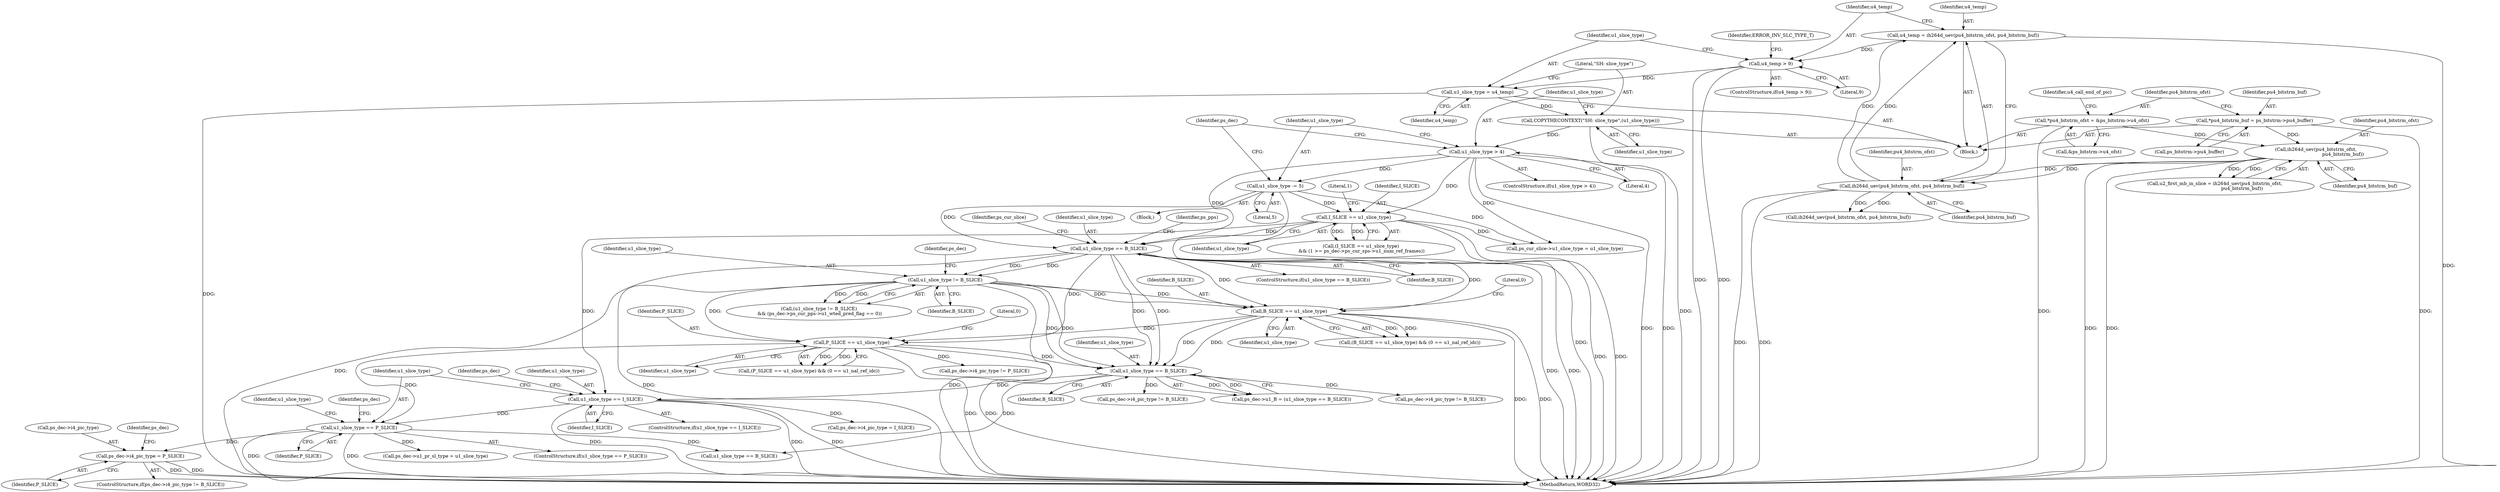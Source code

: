 digraph "0_Android_6c327afb263837bc90760c55c6605b26161a4eb9_0@pointer" {
"1002470" [label="(Call,ps_dec->i4_pic_type = P_SLICE)"];
"1002443" [label="(Call,u1_slice_type == P_SLICE)"];
"1002408" [label="(Call,u1_slice_type == I_SLICE)"];
"1002279" [label="(Call,u1_slice_type == B_SLICE)"];
"1001524" [label="(Call,u1_slice_type == B_SLICE)"];
"1000285" [label="(Call,u1_slice_type > 4)"];
"1000281" [label="(Call,COPYTHECONTEXT(\"SH: slice_type\",(u1_slice_type)))"];
"1000278" [label="(Call,u1_slice_type = u4_temp)"];
"1000273" [label="(Call,u4_temp > 9)"];
"1000267" [label="(Call,u4_temp = ih264d_uev(pu4_bitstrm_ofst, pu4_bitstrm_buf))"];
"1000269" [label="(Call,ih264d_uev(pu4_bitstrm_ofst, pu4_bitstrm_buf))"];
"1000229" [label="(Call,ih264d_uev(pu4_bitstrm_ofst,\n                                     pu4_bitstrm_buf))"];
"1000201" [label="(Call,*pu4_bitstrm_ofst = &ps_bitstrm->u4_ofst)"];
"1000195" [label="(Call,*pu4_bitstrm_buf = ps_bitstrm->pu4_buffer)"];
"1000329" [label="(Call,I_SLICE == u1_slice_type)"];
"1000289" [label="(Call,u1_slice_type -= 5)"];
"1001821" [label="(Call,B_SLICE == u1_slice_type)"];
"1001745" [label="(Call,u1_slice_type != B_SLICE)"];
"1001836" [label="(Call,P_SLICE == u1_slice_type)"];
"1002443" [label="(Call,u1_slice_type == P_SLICE)"];
"1000284" [label="(ControlStructure,if(u1_slice_type > 4))"];
"1001825" [label="(Literal,0)"];
"1001836" [label="(Call,P_SLICE == u1_slice_type)"];
"1002459" [label="(Call,ps_dec->u1_pr_sl_type = u1_slice_type)"];
"1001840" [label="(Literal,0)"];
"1001837" [label="(Identifier,P_SLICE)"];
"1002474" [label="(Identifier,P_SLICE)"];
"1002606" [label="(MethodReturn,WORD32)"];
"1001744" [label="(Call,(u1_slice_type != B_SLICE)\n && (ps_dec->ps_cur_pps->u1_wted_pred_flag == 0))"];
"1000278" [label="(Call,u1_slice_type = u4_temp)"];
"1002281" [label="(Identifier,B_SLICE)"];
"1002444" [label="(Identifier,u1_slice_type)"];
"1000285" [label="(Call,u1_slice_type > 4)"];
"1000227" [label="(Call,u2_first_mb_in_slice = ih264d_uev(pu4_bitstrm_ofst,\n                                     pu4_bitstrm_buf))"];
"1002415" [label="(Identifier,ps_dec)"];
"1000270" [label="(Identifier,pu4_bitstrm_ofst)"];
"1000400" [label="(Call,ih264d_uev(pu4_bitstrm_ofst, pu4_bitstrm_buf))"];
"1000202" [label="(Identifier,pu4_bitstrm_ofst)"];
"1000328" [label="(Call,(I_SLICE == u1_slice_type)\n && (1 >= ps_dec->ps_cur_sps->u1_num_ref_frames))"];
"1000291" [label="(Literal,5)"];
"1000289" [label="(Call,u1_slice_type -= 5)"];
"1002478" [label="(Identifier,u1_slice_type)"];
"1000267" [label="(Call,u4_temp = ih264d_uev(pu4_bitstrm_ofst, pu4_bitstrm_buf))"];
"1002431" [label="(Call,ps_dec->i4_pic_type != P_SLICE)"];
"1002426" [label="(Call,ps_dec->i4_pic_type != B_SLICE)"];
"1002442" [label="(ControlStructure,if(u1_slice_type == P_SLICE))"];
"1002280" [label="(Identifier,u1_slice_type)"];
"1002508" [label="(Identifier,ps_dec)"];
"1002409" [label="(Identifier,u1_slice_type)"];
"1000277" [label="(Identifier,ERROR_INV_SLC_TYPE_T)"];
"1001524" [label="(Call,u1_slice_type == B_SLICE)"];
"1000333" [label="(Literal,1)"];
"1001747" [label="(Identifier,B_SLICE)"];
"1002464" [label="(ControlStructure,if(ps_dec->i4_pic_type != B_SLICE))"];
"1001835" [label="(Call,(P_SLICE == u1_slice_type) && (0 == u1_nal_ref_idc))"];
"1001530" [label="(Identifier,ps_cur_slice)"];
"1000283" [label="(Identifier,u1_slice_type)"];
"1000329" [label="(Call,I_SLICE == u1_slice_type)"];
"1002471" [label="(Call,ps_dec->i4_pic_type)"];
"1001523" [label="(ControlStructure,if(u1_slice_type == B_SLICE))"];
"1000331" [label="(Identifier,u1_slice_type)"];
"1000230" [label="(Identifier,pu4_bitstrm_ofst)"];
"1000290" [label="(Identifier,u1_slice_type)"];
"1002445" [label="(Identifier,P_SLICE)"];
"1000196" [label="(Identifier,pu4_bitstrm_buf)"];
"1002408" [label="(Call,u1_slice_type == I_SLICE)"];
"1002279" [label="(Call,u1_slice_type == B_SLICE)"];
"1000195" [label="(Call,*pu4_bitstrm_buf = ps_bitstrm->pu4_buffer)"];
"1002436" [label="(Call,ps_dec->i4_pic_type = I_SLICE)"];
"1001474" [label="(Call,ps_cur_slice->u1_slice_type = u1_slice_type)"];
"1000218" [label="(Identifier,u4_call_end_of_pic)"];
"1000279" [label="(Identifier,u1_slice_type)"];
"1000280" [label="(Identifier,u4_temp)"];
"1001745" [label="(Call,u1_slice_type != B_SLICE)"];
"1001746" [label="(Identifier,u1_slice_type)"];
"1000330" [label="(Identifier,I_SLICE)"];
"1000281" [label="(Call,COPYTHECONTEXT(\"SH: slice_type\",(u1_slice_type)))"];
"1001838" [label="(Identifier,u1_slice_type)"];
"1000231" [label="(Identifier,pu4_bitstrm_buf)"];
"1000288" [label="(Block,)"];
"1001525" [label="(Identifier,u1_slice_type)"];
"1002470" [label="(Call,ps_dec->i4_pic_type = P_SLICE)"];
"1000282" [label="(Literal,\"SH: slice_type\")"];
"1000268" [label="(Identifier,u4_temp)"];
"1000274" [label="(Identifier,u4_temp)"];
"1000197" [label="(Call,ps_bitstrm->pu4_buffer)"];
"1000275" [label="(Literal,9)"];
"1000229" [label="(Call,ih264d_uev(pu4_bitstrm_ofst,\n                                     pu4_bitstrm_buf))"];
"1002275" [label="(Call,ps_dec->u1_B = (u1_slice_type == B_SLICE))"];
"1000273" [label="(Call,u4_temp > 9)"];
"1000203" [label="(Call,&ps_bitstrm->u4_ofst)"];
"1000286" [label="(Identifier,u1_slice_type)"];
"1002410" [label="(Identifier,I_SLICE)"];
"1000201" [label="(Call,*pu4_bitstrm_ofst = &ps_bitstrm->u4_ofst)"];
"1002477" [label="(Call,u1_slice_type == B_SLICE)"];
"1000272" [label="(ControlStructure,if(u4_temp > 9))"];
"1000271" [label="(Identifier,pu4_bitstrm_buf)"];
"1000269" [label="(Call,ih264d_uev(pu4_bitstrm_ofst, pu4_bitstrm_buf))"];
"1001751" [label="(Identifier,ps_dec)"];
"1000287" [label="(Literal,4)"];
"1000158" [label="(Block,)"];
"1000298" [label="(Identifier,ps_dec)"];
"1002465" [label="(Call,ps_dec->i4_pic_type != B_SLICE)"];
"1002450" [label="(Identifier,ps_dec)"];
"1002407" [label="(ControlStructure,if(u1_slice_type == I_SLICE))"];
"1001820" [label="(Call,(B_SLICE == u1_slice_type) && (0 == u1_nal_ref_idc))"];
"1001576" [label="(Identifier,ps_pps)"];
"1001822" [label="(Identifier,B_SLICE)"];
"1001823" [label="(Identifier,u1_slice_type)"];
"1001526" [label="(Identifier,B_SLICE)"];
"1001821" [label="(Call,B_SLICE == u1_slice_type)"];
"1002470" -> "1002464"  [label="AST: "];
"1002470" -> "1002474"  [label="CFG: "];
"1002471" -> "1002470"  [label="AST: "];
"1002474" -> "1002470"  [label="AST: "];
"1002508" -> "1002470"  [label="CFG: "];
"1002470" -> "1002606"  [label="DDG: "];
"1002470" -> "1002606"  [label="DDG: "];
"1002443" -> "1002470"  [label="DDG: "];
"1002443" -> "1002442"  [label="AST: "];
"1002443" -> "1002445"  [label="CFG: "];
"1002444" -> "1002443"  [label="AST: "];
"1002445" -> "1002443"  [label="AST: "];
"1002450" -> "1002443"  [label="CFG: "];
"1002478" -> "1002443"  [label="CFG: "];
"1002443" -> "1002606"  [label="DDG: "];
"1002443" -> "1002606"  [label="DDG: "];
"1002408" -> "1002443"  [label="DDG: "];
"1001836" -> "1002443"  [label="DDG: "];
"1002443" -> "1002459"  [label="DDG: "];
"1002443" -> "1002477"  [label="DDG: "];
"1002408" -> "1002407"  [label="AST: "];
"1002408" -> "1002410"  [label="CFG: "];
"1002409" -> "1002408"  [label="AST: "];
"1002410" -> "1002408"  [label="AST: "];
"1002415" -> "1002408"  [label="CFG: "];
"1002444" -> "1002408"  [label="CFG: "];
"1002408" -> "1002606"  [label="DDG: "];
"1002408" -> "1002606"  [label="DDG: "];
"1002408" -> "1002606"  [label="DDG: "];
"1002279" -> "1002408"  [label="DDG: "];
"1000329" -> "1002408"  [label="DDG: "];
"1002408" -> "1002436"  [label="DDG: "];
"1002279" -> "1002275"  [label="AST: "];
"1002279" -> "1002281"  [label="CFG: "];
"1002280" -> "1002279"  [label="AST: "];
"1002281" -> "1002279"  [label="AST: "];
"1002275" -> "1002279"  [label="CFG: "];
"1002279" -> "1002275"  [label="DDG: "];
"1002279" -> "1002275"  [label="DDG: "];
"1001524" -> "1002279"  [label="DDG: "];
"1001524" -> "1002279"  [label="DDG: "];
"1001821" -> "1002279"  [label="DDG: "];
"1001821" -> "1002279"  [label="DDG: "];
"1001745" -> "1002279"  [label="DDG: "];
"1001745" -> "1002279"  [label="DDG: "];
"1001836" -> "1002279"  [label="DDG: "];
"1002279" -> "1002426"  [label="DDG: "];
"1002279" -> "1002465"  [label="DDG: "];
"1002279" -> "1002477"  [label="DDG: "];
"1001524" -> "1001523"  [label="AST: "];
"1001524" -> "1001526"  [label="CFG: "];
"1001525" -> "1001524"  [label="AST: "];
"1001526" -> "1001524"  [label="AST: "];
"1001530" -> "1001524"  [label="CFG: "];
"1001576" -> "1001524"  [label="CFG: "];
"1001524" -> "1002606"  [label="DDG: "];
"1001524" -> "1002606"  [label="DDG: "];
"1001524" -> "1002606"  [label="DDG: "];
"1000285" -> "1001524"  [label="DDG: "];
"1000329" -> "1001524"  [label="DDG: "];
"1000289" -> "1001524"  [label="DDG: "];
"1001524" -> "1001745"  [label="DDG: "];
"1001524" -> "1001745"  [label="DDG: "];
"1001524" -> "1001821"  [label="DDG: "];
"1001524" -> "1001821"  [label="DDG: "];
"1001524" -> "1001836"  [label="DDG: "];
"1000285" -> "1000284"  [label="AST: "];
"1000285" -> "1000287"  [label="CFG: "];
"1000286" -> "1000285"  [label="AST: "];
"1000287" -> "1000285"  [label="AST: "];
"1000290" -> "1000285"  [label="CFG: "];
"1000298" -> "1000285"  [label="CFG: "];
"1000285" -> "1002606"  [label="DDG: "];
"1000285" -> "1002606"  [label="DDG: "];
"1000281" -> "1000285"  [label="DDG: "];
"1000285" -> "1000289"  [label="DDG: "];
"1000285" -> "1000329"  [label="DDG: "];
"1000285" -> "1001474"  [label="DDG: "];
"1000281" -> "1000158"  [label="AST: "];
"1000281" -> "1000283"  [label="CFG: "];
"1000282" -> "1000281"  [label="AST: "];
"1000283" -> "1000281"  [label="AST: "];
"1000286" -> "1000281"  [label="CFG: "];
"1000281" -> "1002606"  [label="DDG: "];
"1000278" -> "1000281"  [label="DDG: "];
"1000278" -> "1000158"  [label="AST: "];
"1000278" -> "1000280"  [label="CFG: "];
"1000279" -> "1000278"  [label="AST: "];
"1000280" -> "1000278"  [label="AST: "];
"1000282" -> "1000278"  [label="CFG: "];
"1000278" -> "1002606"  [label="DDG: "];
"1000273" -> "1000278"  [label="DDG: "];
"1000273" -> "1000272"  [label="AST: "];
"1000273" -> "1000275"  [label="CFG: "];
"1000274" -> "1000273"  [label="AST: "];
"1000275" -> "1000273"  [label="AST: "];
"1000277" -> "1000273"  [label="CFG: "];
"1000279" -> "1000273"  [label="CFG: "];
"1000273" -> "1002606"  [label="DDG: "];
"1000273" -> "1002606"  [label="DDG: "];
"1000267" -> "1000273"  [label="DDG: "];
"1000267" -> "1000158"  [label="AST: "];
"1000267" -> "1000269"  [label="CFG: "];
"1000268" -> "1000267"  [label="AST: "];
"1000269" -> "1000267"  [label="AST: "];
"1000274" -> "1000267"  [label="CFG: "];
"1000267" -> "1002606"  [label="DDG: "];
"1000269" -> "1000267"  [label="DDG: "];
"1000269" -> "1000267"  [label="DDG: "];
"1000269" -> "1000271"  [label="CFG: "];
"1000270" -> "1000269"  [label="AST: "];
"1000271" -> "1000269"  [label="AST: "];
"1000269" -> "1002606"  [label="DDG: "];
"1000269" -> "1002606"  [label="DDG: "];
"1000229" -> "1000269"  [label="DDG: "];
"1000229" -> "1000269"  [label="DDG: "];
"1000269" -> "1000400"  [label="DDG: "];
"1000269" -> "1000400"  [label="DDG: "];
"1000229" -> "1000227"  [label="AST: "];
"1000229" -> "1000231"  [label="CFG: "];
"1000230" -> "1000229"  [label="AST: "];
"1000231" -> "1000229"  [label="AST: "];
"1000227" -> "1000229"  [label="CFG: "];
"1000229" -> "1002606"  [label="DDG: "];
"1000229" -> "1002606"  [label="DDG: "];
"1000229" -> "1000227"  [label="DDG: "];
"1000229" -> "1000227"  [label="DDG: "];
"1000201" -> "1000229"  [label="DDG: "];
"1000195" -> "1000229"  [label="DDG: "];
"1000201" -> "1000158"  [label="AST: "];
"1000201" -> "1000203"  [label="CFG: "];
"1000202" -> "1000201"  [label="AST: "];
"1000203" -> "1000201"  [label="AST: "];
"1000218" -> "1000201"  [label="CFG: "];
"1000201" -> "1002606"  [label="DDG: "];
"1000195" -> "1000158"  [label="AST: "];
"1000195" -> "1000197"  [label="CFG: "];
"1000196" -> "1000195"  [label="AST: "];
"1000197" -> "1000195"  [label="AST: "];
"1000202" -> "1000195"  [label="CFG: "];
"1000195" -> "1002606"  [label="DDG: "];
"1000329" -> "1000328"  [label="AST: "];
"1000329" -> "1000331"  [label="CFG: "];
"1000330" -> "1000329"  [label="AST: "];
"1000331" -> "1000329"  [label="AST: "];
"1000333" -> "1000329"  [label="CFG: "];
"1000328" -> "1000329"  [label="CFG: "];
"1000329" -> "1002606"  [label="DDG: "];
"1000329" -> "1002606"  [label="DDG: "];
"1000329" -> "1000328"  [label="DDG: "];
"1000329" -> "1000328"  [label="DDG: "];
"1000289" -> "1000329"  [label="DDG: "];
"1000329" -> "1001474"  [label="DDG: "];
"1000289" -> "1000288"  [label="AST: "];
"1000289" -> "1000291"  [label="CFG: "];
"1000290" -> "1000289"  [label="AST: "];
"1000291" -> "1000289"  [label="AST: "];
"1000298" -> "1000289"  [label="CFG: "];
"1000289" -> "1002606"  [label="DDG: "];
"1000289" -> "1001474"  [label="DDG: "];
"1001821" -> "1001820"  [label="AST: "];
"1001821" -> "1001823"  [label="CFG: "];
"1001822" -> "1001821"  [label="AST: "];
"1001823" -> "1001821"  [label="AST: "];
"1001825" -> "1001821"  [label="CFG: "];
"1001820" -> "1001821"  [label="CFG: "];
"1001821" -> "1002606"  [label="DDG: "];
"1001821" -> "1002606"  [label="DDG: "];
"1001821" -> "1001820"  [label="DDG: "];
"1001821" -> "1001820"  [label="DDG: "];
"1001745" -> "1001821"  [label="DDG: "];
"1001745" -> "1001821"  [label="DDG: "];
"1001821" -> "1001836"  [label="DDG: "];
"1001745" -> "1001744"  [label="AST: "];
"1001745" -> "1001747"  [label="CFG: "];
"1001746" -> "1001745"  [label="AST: "];
"1001747" -> "1001745"  [label="AST: "];
"1001751" -> "1001745"  [label="CFG: "];
"1001744" -> "1001745"  [label="CFG: "];
"1001745" -> "1002606"  [label="DDG: "];
"1001745" -> "1002606"  [label="DDG: "];
"1001745" -> "1001744"  [label="DDG: "];
"1001745" -> "1001744"  [label="DDG: "];
"1001745" -> "1001836"  [label="DDG: "];
"1001836" -> "1001835"  [label="AST: "];
"1001836" -> "1001838"  [label="CFG: "];
"1001837" -> "1001836"  [label="AST: "];
"1001838" -> "1001836"  [label="AST: "];
"1001840" -> "1001836"  [label="CFG: "];
"1001835" -> "1001836"  [label="CFG: "];
"1001836" -> "1002606"  [label="DDG: "];
"1001836" -> "1002606"  [label="DDG: "];
"1001836" -> "1001835"  [label="DDG: "];
"1001836" -> "1001835"  [label="DDG: "];
"1001836" -> "1002431"  [label="DDG: "];
}
